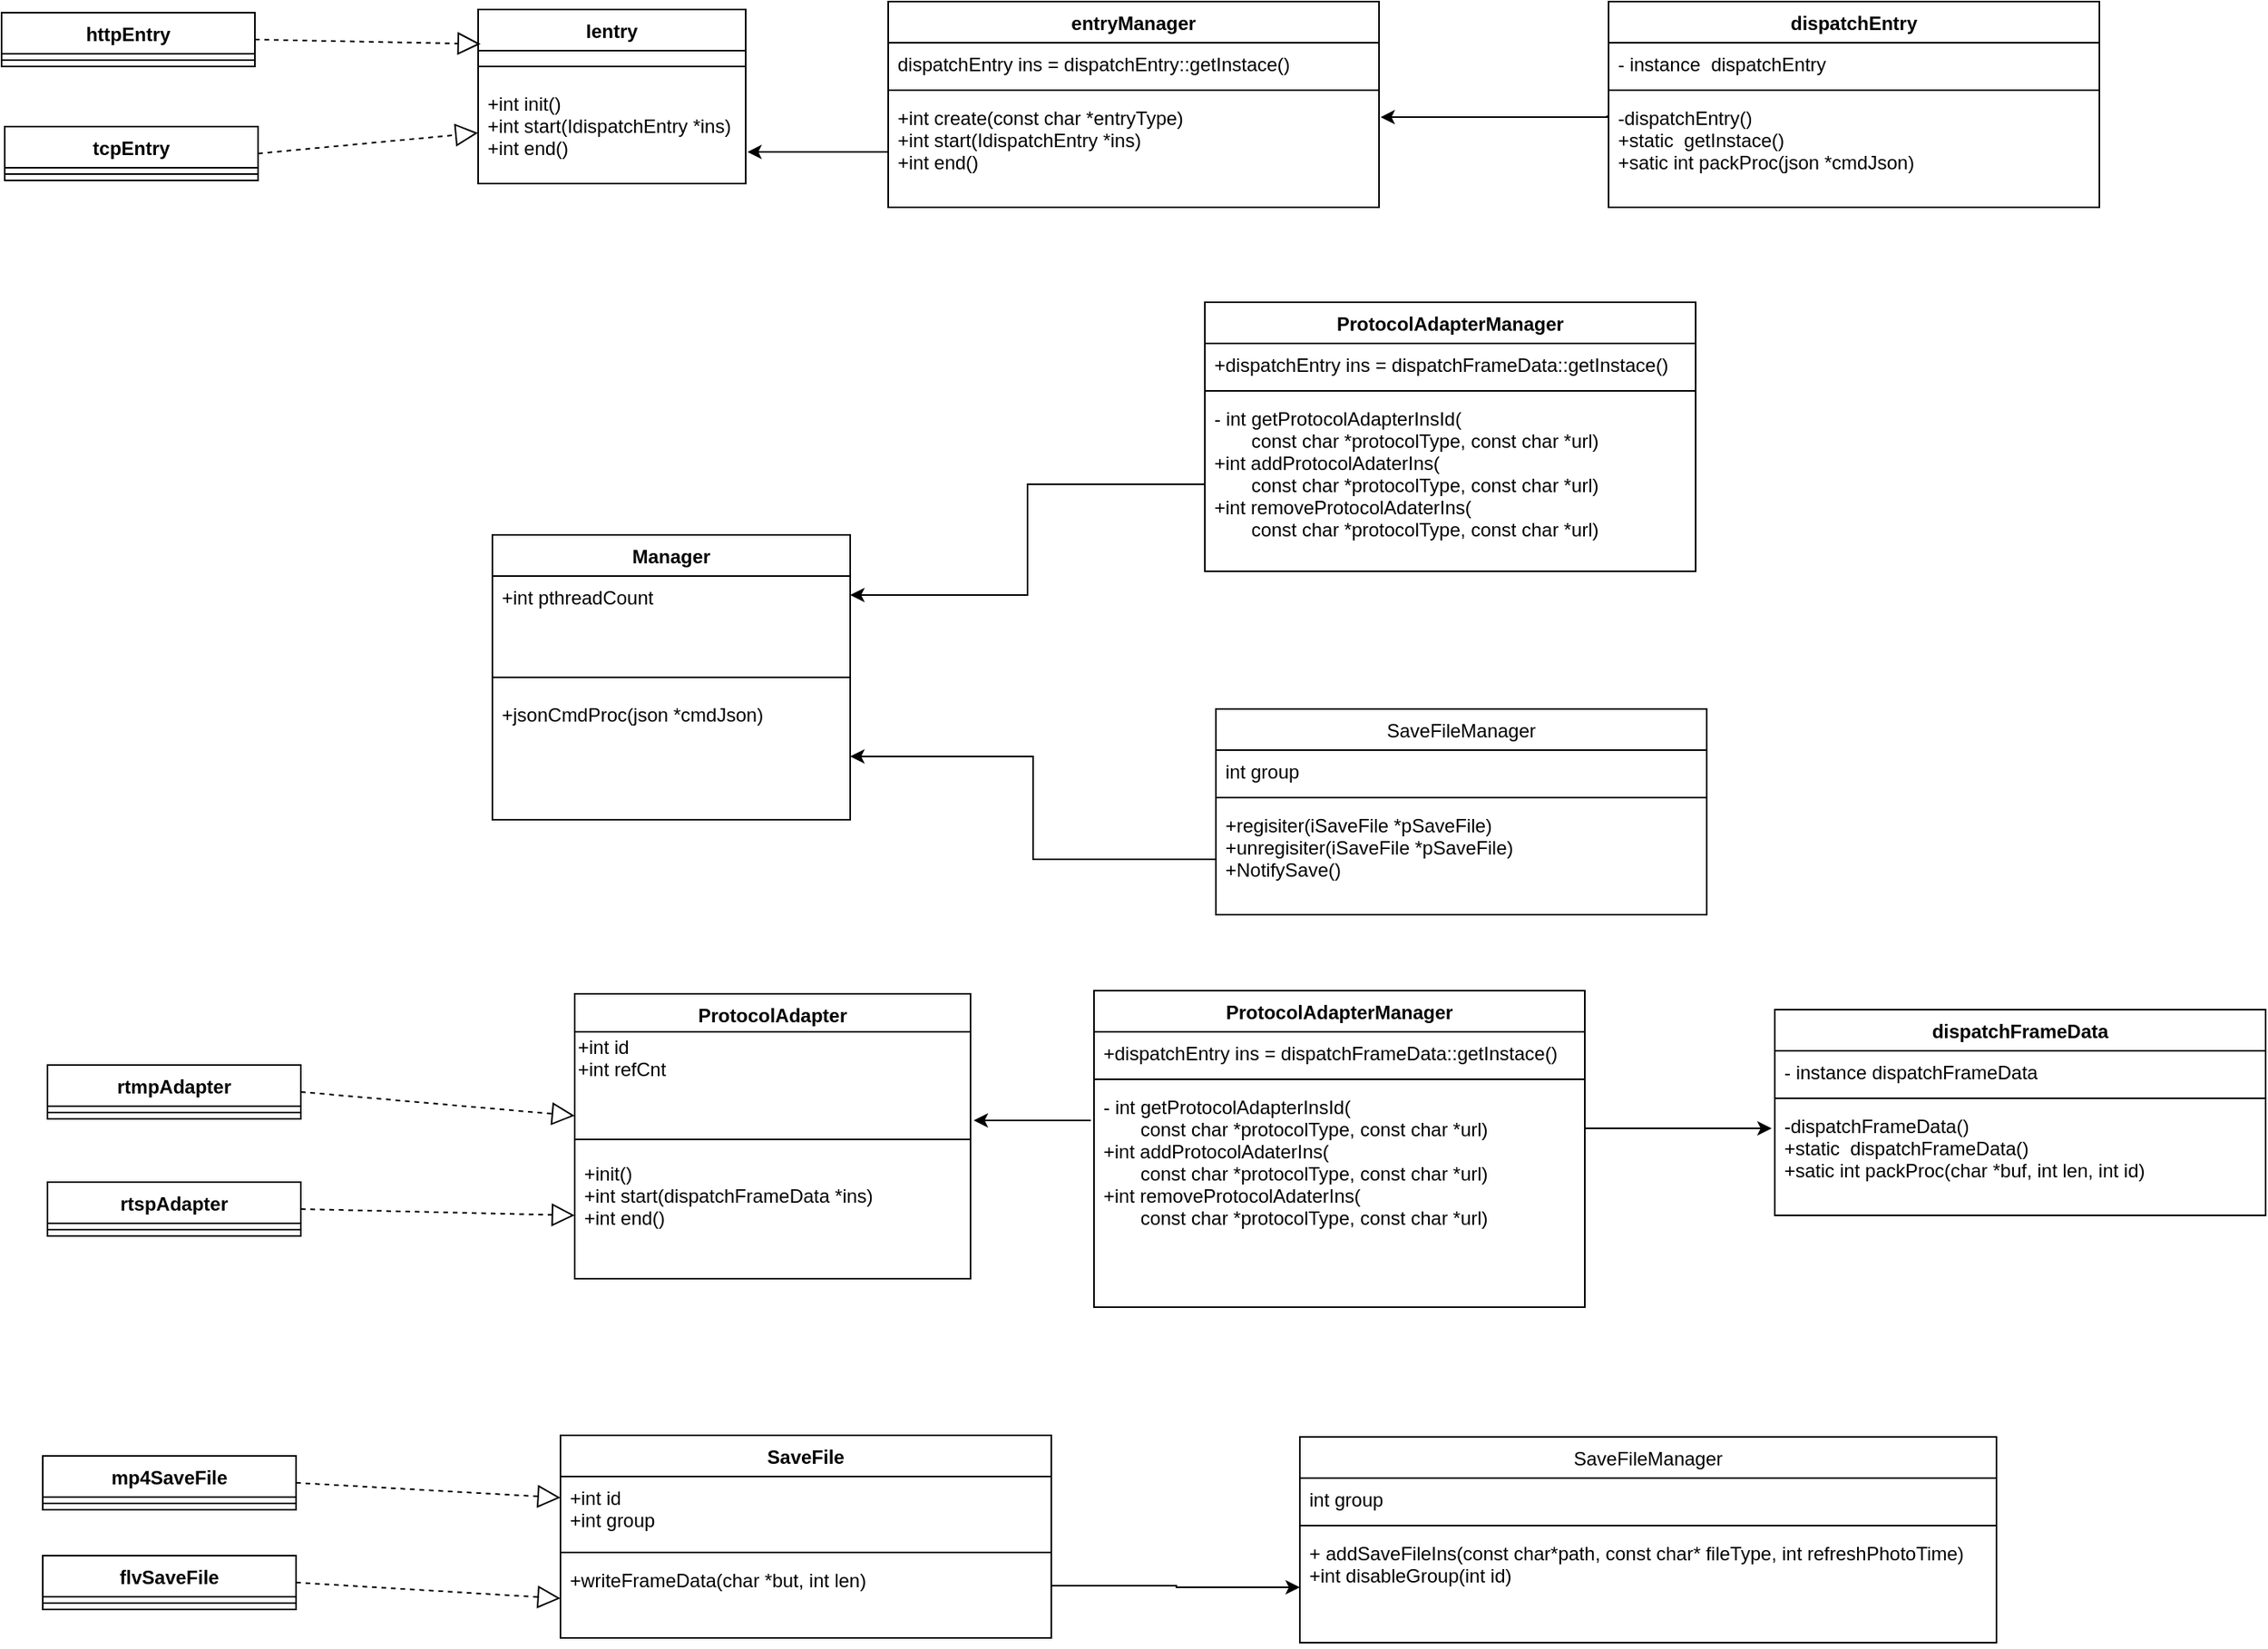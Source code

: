 <mxfile type="github" version="10.6.5"><diagram id="z9mPAAteEUhThnTqNwNB" name="ÃÂÃÂ§ÃÂÃÂ¬ÃÂÃÂ¬ 1 ÃÂÃÂ©ÃÂÃÂ¡ÃÂÃÂµ"><mxGraphModel grid="1" shadow="0" math="0" pageHeight="1169" pageWidth="827" pageScale="1" page="1" fold="1" arrows="1" connect="1" tooltips="1" guides="1" gridSize="10" dy="745" dx="1634"><root><mxCell id="0" /><mxCell id="1" parent="0" /><mxCell id="UEfZ8wBBxdb6GRik4k6D-34" style="swimlane;fontStyle=1;align=center;verticalAlign=top;childLayout=stackLayout;horizontal=1;startSize=24;horizontalStack=0;resizeParent=1;resizeParentMax=0;resizeLast=0;collapsible=1;marginBottom=0;" value="ProtocolAdapter&#10;" parent="1" vertex="1"><mxGeometry height="180" width="250" as="geometry" y="660" x="422" /></mxCell><mxCell id="clJC5E_MbhXfqj5_-sqf-13" style="text;html=1;resizable=0;points=[];autosize=1;align=left;verticalAlign=top;spacingTop=-4;" value="+int id&lt;br&gt;+int refCnt&lt;table&gt;&lt;tbody&gt;&lt;tr&gt;&lt;td&gt;&lt;br&gt;&lt;/td&gt;&lt;/tr&gt;&lt;/tbody&gt;&lt;/table&gt;&lt;br&gt;" parent="UEfZ8wBBxdb6GRik4k6D-34" vertex="1"><mxGeometry height="60" width="250" as="geometry" y="24" /></mxCell><mxCell id="UEfZ8wBBxdb6GRik4k6D-36" style="line;strokeWidth=1;fillColor=none;align=left;verticalAlign=middle;spacingTop=-1;spacingLeft=3;spacingRight=3;rotatable=0;labelPosition=right;points=[];portConstraint=eastwest;" value="" parent="UEfZ8wBBxdb6GRik4k6D-34" vertex="1"><mxGeometry height="16" width="250" as="geometry" y="84" /></mxCell><mxCell id="UEfZ8wBBxdb6GRik4k6D-37" style="text;strokeColor=none;fillColor=none;align=left;verticalAlign=top;spacingLeft=4;spacingRight=4;overflow=hidden;rotatable=0;points=[[0,0.5],[1,0.5]];portConstraint=eastwest;" value="+init()&#10;+int start(dispatchFrameData *ins)&#10;+int end()" parent="UEfZ8wBBxdb6GRik4k6D-34" vertex="1"><mxGeometry height="80" width="250" as="geometry" y="100" /></mxCell><mxCell id="UEfZ8wBBxdb6GRik4k6D-47" style="endArrow=block;dashed=1;endFill=0;endSize=12;html=1;exitX=1;exitY=0.5;exitDx=0;exitDy=0;entryX=0;entryY=0.5;entryDx=0;entryDy=0;" value="" parent="1" source="jZycAOeJuzSIiyM-q68W-5" edge="1" target="UEfZ8wBBxdb6GRik4k6D-37"><mxGeometry width="160" as="geometry" relative="1"><mxPoint as="sourcePoint" y="999" x="543" /><mxPoint as="targetPoint" y="859" x="439" /></mxGeometry></mxCell><mxCell id="jZycAOeJuzSIiyM-q68W-1" style="swimlane;fontStyle=1;align=center;verticalAlign=top;childLayout=stackLayout;horizontal=1;startSize=26;horizontalStack=0;resizeParent=1;resizeParentMax=0;resizeLast=0;collapsible=1;marginBottom=0;" value="rtmpAdapter&#10;" parent="1" vertex="1"><mxGeometry height="34" width="160" as="geometry" y="705" x="89" /></mxCell><mxCell id="jZycAOeJuzSIiyM-q68W-3" style="line;strokeWidth=1;fillColor=none;align=left;verticalAlign=middle;spacingTop=-1;spacingLeft=3;spacingRight=3;rotatable=0;labelPosition=right;points=[];portConstraint=eastwest;" value="" parent="jZycAOeJuzSIiyM-q68W-1" vertex="1"><mxGeometry height="8" width="160" as="geometry" y="26" /></mxCell><mxCell id="jZycAOeJuzSIiyM-q68W-5" style="swimlane;fontStyle=1;align=center;verticalAlign=top;childLayout=stackLayout;horizontal=1;startSize=26;horizontalStack=0;resizeParent=1;resizeParentMax=0;resizeLast=0;collapsible=1;marginBottom=0;" value="rtspAdapter&#10;" parent="1" vertex="1"><mxGeometry height="34" width="160" as="geometry" y="779" x="89" /></mxCell><mxCell id="jZycAOeJuzSIiyM-q68W-6" style="line;strokeWidth=1;fillColor=none;align=left;verticalAlign=middle;spacingTop=-1;spacingLeft=3;spacingRight=3;rotatable=0;labelPosition=right;points=[];portConstraint=eastwest;" value="" parent="jZycAOeJuzSIiyM-q68W-5" vertex="1"><mxGeometry height="8" width="160" as="geometry" y="26" /></mxCell><mxCell id="jZycAOeJuzSIiyM-q68W-7" style="endArrow=block;dashed=1;endFill=0;endSize=12;html=1;exitX=1;exitY=0.5;exitDx=0;exitDy=0;entryX=0;entryY=0.5;entryDx=0;entryDy=0;" value="" parent="1" source="jZycAOeJuzSIiyM-q68W-1" edge="1"><mxGeometry width="160" as="geometry" relative="1"><mxPoint as="sourcePoint" y="703.5" x="239" /><mxPoint as="targetPoint" y="737.034" x="421.966" /></mxGeometry></mxCell><mxCell id="jZycAOeJuzSIiyM-q68W-54" style="endArrow=block;dashed=1;endFill=0;endSize=12;html=1;exitX=1;exitY=0.5;exitDx=0;exitDy=0;entryX=0;entryY=0.5;entryDx=0;entryDy=0;" value="" parent="1" source="jZycAOeJuzSIiyM-q68W-57" edge="1" target="RFbePeW2nuMUF1lps9Fq-32"><mxGeometry width="160" as="geometry" relative="1"><mxPoint as="sourcePoint" y="1274" x="425" /><mxPoint as="targetPoint" y="1023" x="311" /></mxGeometry></mxCell><mxCell id="jZycAOeJuzSIiyM-q68W-55" style="swimlane;fontStyle=1;align=center;verticalAlign=top;childLayout=stackLayout;horizontal=1;startSize=26;horizontalStack=0;resizeParent=1;resizeParentMax=0;resizeLast=0;collapsible=1;marginBottom=0;" value="mp4SaveFile&#10;" parent="1" vertex="1"><mxGeometry height="34" width="160" as="geometry" y="952" x="86" /></mxCell><mxCell id="jZycAOeJuzSIiyM-q68W-56" style="line;strokeWidth=1;fillColor=none;align=left;verticalAlign=middle;spacingTop=-1;spacingLeft=3;spacingRight=3;rotatable=0;labelPosition=right;points=[];portConstraint=eastwest;" value="" parent="jZycAOeJuzSIiyM-q68W-55" vertex="1"><mxGeometry height="8" width="160" as="geometry" y="26" /></mxCell><mxCell id="jZycAOeJuzSIiyM-q68W-57" style="swimlane;fontStyle=1;align=center;verticalAlign=top;childLayout=stackLayout;horizontal=1;startSize=26;horizontalStack=0;resizeParent=1;resizeParentMax=0;resizeLast=0;collapsible=1;marginBottom=0;" value="flvSaveFile" parent="1" vertex="1"><mxGeometry height="34" width="160" as="geometry" y="1015" x="86" /></mxCell><mxCell id="jZycAOeJuzSIiyM-q68W-58" style="line;strokeWidth=1;fillColor=none;align=left;verticalAlign=middle;spacingTop=-1;spacingLeft=3;spacingRight=3;rotatable=0;labelPosition=right;points=[];portConstraint=eastwest;" value="" parent="jZycAOeJuzSIiyM-q68W-57" vertex="1"><mxGeometry height="8" width="160" as="geometry" y="26" /></mxCell><mxCell id="jZycAOeJuzSIiyM-q68W-59" style="endArrow=block;dashed=1;endFill=0;endSize=12;html=1;exitX=1;exitY=0.5;exitDx=0;exitDy=0;" value="" parent="1" source="jZycAOeJuzSIiyM-q68W-55" edge="1" target="RFbePeW2nuMUF1lps9Fq-30"><mxGeometry width="160" as="geometry" relative="1"><mxPoint as="sourcePoint" y="978.5" x="121" /><mxPoint as="targetPoint" y="1005" x="311" /></mxGeometry></mxCell><mxCell id="jZycAOeJuzSIiyM-q68W-66" style="swimlane;fontStyle=1;align=center;verticalAlign=top;childLayout=stackLayout;horizontal=1;startSize=26;horizontalStack=0;resizeParent=1;resizeParentMax=0;resizeLast=0;collapsible=1;marginBottom=0;" value="Manager" parent="1" vertex="1"><mxGeometry height="180" width="226" as="geometry" y="370" x="370" /></mxCell><mxCell id="jZycAOeJuzSIiyM-q68W-67" style="text;strokeColor=none;fillColor=none;align=left;verticalAlign=top;spacingLeft=4;spacingRight=4;overflow=hidden;rotatable=0;points=[[0,0.5],[1,0.5]];portConstraint=eastwest;" value="+int pthreadCount&#10;&#10;&#10;" parent="jZycAOeJuzSIiyM-q68W-66" vertex="1"><mxGeometry height="54" width="226" as="geometry" y="26" /></mxCell><mxCell id="jZycAOeJuzSIiyM-q68W-68" style="line;strokeWidth=1;fillColor=none;align=left;verticalAlign=middle;spacingTop=-1;spacingLeft=3;spacingRight=3;rotatable=0;labelPosition=right;points=[];portConstraint=eastwest;" value="" parent="jZycAOeJuzSIiyM-q68W-66" vertex="1"><mxGeometry height="20" width="226" as="geometry" y="80" /></mxCell><mxCell id="jZycAOeJuzSIiyM-q68W-69" style="text;strokeColor=none;fillColor=none;align=left;verticalAlign=top;spacingLeft=4;spacingRight=4;overflow=hidden;rotatable=0;points=[[0,0.5],[1,0.5]];portConstraint=eastwest;" value="+jsonCmdProc(json *cmdJson)&#10;" parent="jZycAOeJuzSIiyM-q68W-66" vertex="1"><mxGeometry height="80" width="226" as="geometry" y="100" /></mxCell><mxCell id="jZycAOeJuzSIiyM-q68W-76" style="swimlane;fontStyle=1;align=center;verticalAlign=top;childLayout=stackLayout;horizontal=1;startSize=26;horizontalStack=0;resizeParent=1;resizeParentMax=0;resizeLast=0;collapsible=1;marginBottom=0;" value="Ientry" parent="1" vertex="1"><mxGeometry height="110" width="169" as="geometry" y="38" x="361" /></mxCell><mxCell id="jZycAOeJuzSIiyM-q68W-78" style="line;strokeWidth=1;fillColor=none;align=left;verticalAlign=middle;spacingTop=-1;spacingLeft=3;spacingRight=3;rotatable=0;labelPosition=right;points=[];portConstraint=eastwest;" value="" parent="jZycAOeJuzSIiyM-q68W-76" vertex="1"><mxGeometry height="20" width="169" as="geometry" y="26" /></mxCell><mxCell id="jZycAOeJuzSIiyM-q68W-79" style="text;strokeColor=none;fillColor=none;align=left;verticalAlign=top;spacingLeft=4;spacingRight=4;overflow=hidden;rotatable=0;points=[[0,0.5],[1,0.5]];portConstraint=eastwest;" value="+int init()&#10;+int start(IdispatchEntry *ins)&#10;+int end()&#10;" parent="jZycAOeJuzSIiyM-q68W-76" vertex="1"><mxGeometry height="64" width="169" as="geometry" y="46" /></mxCell><mxCell id="jZycAOeJuzSIiyM-q68W-80" style="swimlane;fontStyle=1;align=center;verticalAlign=top;childLayout=stackLayout;horizontal=1;startSize=26;horizontalStack=0;resizeParent=1;resizeParentMax=0;resizeLast=0;collapsible=1;marginBottom=0;" value="httpEntry&#10;" parent="1" vertex="1"><mxGeometry height="34" width="160" as="geometry" y="40" x="60" /></mxCell><mxCell id="jZycAOeJuzSIiyM-q68W-81" style="line;strokeWidth=1;fillColor=none;align=left;verticalAlign=middle;spacingTop=-1;spacingLeft=3;spacingRight=3;rotatable=0;labelPosition=right;points=[];portConstraint=eastwest;" value="" parent="jZycAOeJuzSIiyM-q68W-80" vertex="1"><mxGeometry height="8" width="160" as="geometry" y="26" /></mxCell><mxCell id="jZycAOeJuzSIiyM-q68W-82" style="endArrow=block;dashed=1;endFill=0;endSize=12;html=1;exitX=1;exitY=0.5;exitDx=0;exitDy=0;entryX=0.009;entryY=0.198;entryDx=0;entryDy=0;entryPerimeter=0;" value="" parent="1" source="jZycAOeJuzSIiyM-q68W-80" edge="1" target="jZycAOeJuzSIiyM-q68W-76"><mxGeometry width="160" as="geometry" relative="1"><mxPoint as="sourcePoint" y="502" x="198" /><mxPoint as="targetPoint" y="80" x="381" /></mxGeometry></mxCell><mxCell id="jZycAOeJuzSIiyM-q68W-85" style="swimlane;fontStyle=1;align=center;verticalAlign=top;childLayout=stackLayout;horizontal=1;startSize=26;horizontalStack=0;resizeParent=1;resizeParentMax=0;resizeLast=0;collapsible=1;marginBottom=0;" value="tcpEntry&#10;" parent="1" vertex="1"><mxGeometry height="34" width="160" as="geometry" y="112" x="62" /></mxCell><mxCell id="jZycAOeJuzSIiyM-q68W-86" style="line;strokeWidth=1;fillColor=none;align=left;verticalAlign=middle;spacingTop=-1;spacingLeft=3;spacingRight=3;rotatable=0;labelPosition=right;points=[];portConstraint=eastwest;" value="" parent="jZycAOeJuzSIiyM-q68W-85" vertex="1"><mxGeometry height="8" width="160" as="geometry" y="26" /></mxCell><mxCell id="jZycAOeJuzSIiyM-q68W-88" style="endArrow=block;dashed=1;endFill=0;endSize=12;html=1;exitX=1;exitY=0.5;exitDx=0;exitDy=0;entryX=0;entryY=0.5;entryDx=0;entryDy=0;" value="" parent="1" source="jZycAOeJuzSIiyM-q68W-85" edge="1" target="jZycAOeJuzSIiyM-q68W-79"><mxGeometry width="160" as="geometry" relative="1"><mxPoint as="sourcePoint" y="160.172" x="220.034" /><mxPoint as="targetPoint" y="180.172" x="371.759" /></mxGeometry></mxCell><mxCell id="clJC5E_MbhXfqj5_-sqf-4" style="edgeStyle=orthogonalEdgeStyle;rounded=0;orthogonalLoop=1;jettySize=auto;html=1;entryX=1.006;entryY=0.688;entryDx=0;entryDy=0;entryPerimeter=0;" parent="1" source="RFbePeW2nuMUF1lps9Fq-9" edge="1" target="jZycAOeJuzSIiyM-q68W-79"><mxGeometry as="geometry" relative="1"><mxPoint as="sourcePoint" y="100" x="617" /><mxPoint as="targetPoint" y="100" x="530" /><Array as="points" /></mxGeometry></mxCell><mxCell id="clJC5E_MbhXfqj5_-sqf-20" style="swimlane;fontStyle=1;align=center;verticalAlign=top;childLayout=stackLayout;horizontal=1;startSize=26;horizontalStack=0;resizeParent=1;resizeParentMax=0;resizeLast=0;collapsible=1;marginBottom=0;" value="ProtocolAdapterManager&#10;" parent="1" vertex="1"><mxGeometry height="200" width="310" as="geometry" y="658" x="750" /></mxCell><mxCell id="clJC5E_MbhXfqj5_-sqf-21" style="text;strokeColor=none;fillColor=none;align=left;verticalAlign=top;spacingLeft=4;spacingRight=4;overflow=hidden;rotatable=0;points=[[0,0.5],[1,0.5]];portConstraint=eastwest;" value="+dispatchEntry ins = dispatchFrameData::getInstace()" parent="clJC5E_MbhXfqj5_-sqf-20" vertex="1"><mxGeometry height="26" width="310" as="geometry" y="26" /></mxCell><mxCell id="clJC5E_MbhXfqj5_-sqf-22" style="line;strokeWidth=1;fillColor=none;align=left;verticalAlign=middle;spacingTop=-1;spacingLeft=3;spacingRight=3;rotatable=0;labelPosition=right;points=[];portConstraint=eastwest;" value="" parent="clJC5E_MbhXfqj5_-sqf-20" vertex="1"><mxGeometry height="8" width="310" as="geometry" y="52" /></mxCell><mxCell id="clJC5E_MbhXfqj5_-sqf-23" style="text;strokeColor=none;fillColor=none;align=left;verticalAlign=top;spacingLeft=4;spacingRight=4;overflow=hidden;rotatable=0;points=[[0,0.5],[1,0.5]];portConstraint=eastwest;" value="- int getProtocolAdapterInsId(&#10;       const char *protocolType, const char *url)&#10;+int addProtocolAdaterIns(&#10;       const char *protocolType, const char *url)&#10;+int removeProtocolAdaterIns(&#10;       const char *protocolType, const char *url)" parent="clJC5E_MbhXfqj5_-sqf-20" vertex="1"><mxGeometry height="140" width="310" as="geometry" y="60" /></mxCell><mxCell id="clJC5E_MbhXfqj5_-sqf-24" style="edgeStyle=orthogonalEdgeStyle;rounded=0;orthogonalLoop=1;jettySize=auto;html=1;" parent="1" edge="1"><mxGeometry as="geometry" relative="1"><mxPoint as="sourcePoint" y="740" x="748" /><mxPoint as="targetPoint" y="740" x="674" /><Array as="points"><mxPoint y="740" x="748" /></Array></mxGeometry></mxCell><mxCell id="RFbePeW2nuMUF1lps9Fq-1" style="swimlane;fontStyle=1;align=center;verticalAlign=top;childLayout=stackLayout;horizontal=1;startSize=26;horizontalStack=0;resizeParent=1;resizeParentMax=0;resizeLast=0;collapsible=1;marginBottom=0;" value="dispatchEntry" parent="1" vertex="1"><mxGeometry height="130" width="310" as="geometry" y="33" x="1075" /></mxCell><mxCell id="RFbePeW2nuMUF1lps9Fq-2" style="text;strokeColor=none;fillColor=none;align=left;verticalAlign=top;spacingLeft=4;spacingRight=4;overflow=hidden;rotatable=0;points=[[0,0.5],[1,0.5]];portConstraint=eastwest;" value="- instance  dispatchEntry" parent="RFbePeW2nuMUF1lps9Fq-1" vertex="1"><mxGeometry height="26" width="310" as="geometry" y="26" /></mxCell><mxCell id="RFbePeW2nuMUF1lps9Fq-3" style="line;strokeWidth=1;fillColor=none;align=left;verticalAlign=middle;spacingTop=-1;spacingLeft=3;spacingRight=3;rotatable=0;labelPosition=right;points=[];portConstraint=eastwest;" value="" parent="RFbePeW2nuMUF1lps9Fq-1" vertex="1"><mxGeometry height="8" width="310" as="geometry" y="52" /></mxCell><mxCell id="RFbePeW2nuMUF1lps9Fq-4" style="text;strokeColor=none;fillColor=none;align=left;verticalAlign=top;spacingLeft=4;spacingRight=4;overflow=hidden;rotatable=0;points=[[0,0.5],[1,0.5]];portConstraint=eastwest;" value="-dispatchEntry()&#10;+static  getInstace()&#10;+satic int packProc(json *cmdJson)&#10;&#10;&#10;" parent="RFbePeW2nuMUF1lps9Fq-1" vertex="1"><mxGeometry height="70" width="310" as="geometry" y="60" /></mxCell><mxCell id="RFbePeW2nuMUF1lps9Fq-6" style="swimlane;fontStyle=1;align=center;verticalAlign=top;childLayout=stackLayout;horizontal=1;startSize=26;horizontalStack=0;resizeParent=1;resizeParentMax=0;resizeLast=0;collapsible=1;marginBottom=0;" value="entryManager" parent="1" vertex="1"><mxGeometry height="130" width="310" as="geometry" y="33" x="620" /></mxCell><mxCell id="RFbePeW2nuMUF1lps9Fq-7" style="text;strokeColor=none;fillColor=none;align=left;verticalAlign=top;spacingLeft=4;spacingRight=4;overflow=hidden;rotatable=0;points=[[0,0.5],[1,0.5]];portConstraint=eastwest;" value="dispatchEntry ins = dispatchEntry::getInstace()" parent="RFbePeW2nuMUF1lps9Fq-6" vertex="1"><mxGeometry height="26" width="310" as="geometry" y="26" /></mxCell><mxCell id="RFbePeW2nuMUF1lps9Fq-8" style="line;strokeWidth=1;fillColor=none;align=left;verticalAlign=middle;spacingTop=-1;spacingLeft=3;spacingRight=3;rotatable=0;labelPosition=right;points=[];portConstraint=eastwest;" value="" parent="RFbePeW2nuMUF1lps9Fq-6" vertex="1"><mxGeometry height="8" width="310" as="geometry" y="52" /></mxCell><mxCell id="RFbePeW2nuMUF1lps9Fq-9" style="text;strokeColor=none;fillColor=none;align=left;verticalAlign=top;spacingLeft=4;spacingRight=4;overflow=hidden;rotatable=0;points=[[0,0.5],[1,0.5]];portConstraint=eastwest;" value="+int create(const char *entryType)&#10;+int start(IdispatchEntry *ins)&#10;+int end()&#10;&#10;&#10;" parent="RFbePeW2nuMUF1lps9Fq-6" vertex="1"><mxGeometry height="70" width="310" as="geometry" y="60" /></mxCell><mxCell id="RFbePeW2nuMUF1lps9Fq-10" style="edgeStyle=orthogonalEdgeStyle;rounded=0;orthogonalLoop=1;jettySize=auto;html=1;entryX=1.003;entryY=0.186;entryDx=0;entryDy=0;entryPerimeter=0;exitX=-0.003;exitY=0.171;exitDx=0;exitDy=0;exitPerimeter=0;" parent="1" source="RFbePeW2nuMUF1lps9Fq-4" edge="1" target="RFbePeW2nuMUF1lps9Fq-9"><mxGeometry as="geometry" relative="1"><mxPoint as="sourcePoint" y="138" x="630" /><mxPoint as="targetPoint" y="138" x="541" /><Array as="points"><mxPoint y="106" x="1074" /></Array></mxGeometry></mxCell><mxCell id="RFbePeW2nuMUF1lps9Fq-11" style="swimlane;fontStyle=1;align=center;verticalAlign=top;childLayout=stackLayout;horizontal=1;startSize=26;horizontalStack=0;resizeParent=1;resizeParentMax=0;resizeLast=0;collapsible=1;marginBottom=0;" value="dispatchFrameData" parent="1" vertex="1"><mxGeometry height="130" width="310" as="geometry" y="670" x="1180" /></mxCell><mxCell id="RFbePeW2nuMUF1lps9Fq-12" style="text;strokeColor=none;fillColor=none;align=left;verticalAlign=top;spacingLeft=4;spacingRight=4;overflow=hidden;rotatable=0;points=[[0,0.5],[1,0.5]];portConstraint=eastwest;" value="- instance dispatchFrameData" parent="RFbePeW2nuMUF1lps9Fq-11" vertex="1"><mxGeometry height="26" width="310" as="geometry" y="26" /></mxCell><mxCell id="RFbePeW2nuMUF1lps9Fq-13" style="line;strokeWidth=1;fillColor=none;align=left;verticalAlign=middle;spacingTop=-1;spacingLeft=3;spacingRight=3;rotatable=0;labelPosition=right;points=[];portConstraint=eastwest;" value="" parent="RFbePeW2nuMUF1lps9Fq-11" vertex="1"><mxGeometry height="8" width="310" as="geometry" y="52" /></mxCell><mxCell id="RFbePeW2nuMUF1lps9Fq-14" style="text;strokeColor=none;fillColor=none;align=left;verticalAlign=top;spacingLeft=4;spacingRight=4;overflow=hidden;rotatable=0;points=[[0,0.5],[1,0.5]];portConstraint=eastwest;" value="-dispatchFrameData()&#10;+static  dispatchFrameData()&#10;+satic int packProc(char *buf, int len, int id)&#10;&#10;&#10;" parent="RFbePeW2nuMUF1lps9Fq-11" vertex="1"><mxGeometry height="70" width="310" as="geometry" y="60" /></mxCell><mxCell id="RFbePeW2nuMUF1lps9Fq-15" style="edgeStyle=orthogonalEdgeStyle;rounded=0;orthogonalLoop=1;jettySize=auto;html=1;" parent="1" source="clJC5E_MbhXfqj5_-sqf-23" edge="1"><mxGeometry as="geometry" relative="1"><mxPoint as="sourcePoint" y="744" x="759" /><mxPoint as="targetPoint" y="745" x="1178" /><Array as="points"><mxPoint y="745" x="1178" /></Array></mxGeometry></mxCell><mxCell id="RFbePeW2nuMUF1lps9Fq-22" style="edgeStyle=orthogonalEdgeStyle;rounded=0;orthogonalLoop=1;jettySize=auto;html=1;entryX=1;entryY=0.222;entryDx=0;entryDy=0;entryPerimeter=0;" parent="1" source="RFbePeW2nuMUF1lps9Fq-19" edge="1" target="jZycAOeJuzSIiyM-q68W-67"><mxGeometry as="geometry" relative="1" /></mxCell><mxCell id="RFbePeW2nuMUF1lps9Fq-16" style="swimlane;fontStyle=1;align=center;verticalAlign=top;childLayout=stackLayout;horizontal=1;startSize=26;horizontalStack=0;resizeParent=1;resizeParentMax=0;resizeLast=0;collapsible=1;marginBottom=0;" value="ProtocolAdapterManager&#10;" parent="1" vertex="1"><mxGeometry height="170" width="310" as="geometry" y="223" x="820" /></mxCell><mxCell id="RFbePeW2nuMUF1lps9Fq-17" style="text;strokeColor=none;fillColor=none;align=left;verticalAlign=top;spacingLeft=4;spacingRight=4;overflow=hidden;rotatable=0;points=[[0,0.5],[1,0.5]];portConstraint=eastwest;" value="+dispatchEntry ins = dispatchFrameData::getInstace()" parent="RFbePeW2nuMUF1lps9Fq-16" vertex="1"><mxGeometry height="26" width="310" as="geometry" y="26" /></mxCell><mxCell id="RFbePeW2nuMUF1lps9Fq-18" style="line;strokeWidth=1;fillColor=none;align=left;verticalAlign=middle;spacingTop=-1;spacingLeft=3;spacingRight=3;rotatable=0;labelPosition=right;points=[];portConstraint=eastwest;" value="" parent="RFbePeW2nuMUF1lps9Fq-16" vertex="1"><mxGeometry height="8" width="310" as="geometry" y="52" /></mxCell><mxCell id="RFbePeW2nuMUF1lps9Fq-19" style="text;strokeColor=none;fillColor=none;align=left;verticalAlign=top;spacingLeft=4;spacingRight=4;overflow=hidden;rotatable=0;points=[[0,0.5],[1,0.5]];portConstraint=eastwest;" value="- int getProtocolAdapterInsId(&#10;       const char *protocolType, const char *url)&#10;+int addProtocolAdaterIns(&#10;       const char *protocolType, const char *url)&#10;+int removeProtocolAdaterIns(&#10;       const char *protocolType, const char *url)" parent="RFbePeW2nuMUF1lps9Fq-16" vertex="1"><mxGeometry height="110" width="310" as="geometry" y="60" /></mxCell><mxCell id="RFbePeW2nuMUF1lps9Fq-24" style="swimlane;fontStyle=0;align=center;verticalAlign=top;childLayout=stackLayout;horizontal=1;startSize=26;horizontalStack=0;resizeParent=1;resizeParentMax=0;resizeLast=0;collapsible=1;marginBottom=0;" value="SaveFileManager&#10;" parent="1" vertex="1"><mxGeometry height="130" width="440" as="geometry" y="940" x="880" /></mxCell><mxCell id="RFbePeW2nuMUF1lps9Fq-25" style="text;strokeColor=none;fillColor=none;align=left;verticalAlign=top;spacingLeft=4;spacingRight=4;overflow=hidden;rotatable=0;points=[[0,0.5],[1,0.5]];portConstraint=eastwest;" value="int group&#10;" parent="RFbePeW2nuMUF1lps9Fq-24" vertex="1"><mxGeometry height="26" width="440" as="geometry" y="26" /></mxCell><mxCell id="RFbePeW2nuMUF1lps9Fq-26" style="line;strokeWidth=1;fillColor=none;align=left;verticalAlign=middle;spacingTop=-1;spacingLeft=3;spacingRight=3;rotatable=0;labelPosition=right;points=[];portConstraint=eastwest;" value="" parent="RFbePeW2nuMUF1lps9Fq-24" vertex="1"><mxGeometry height="8" width="440" as="geometry" y="52" /></mxCell><mxCell id="RFbePeW2nuMUF1lps9Fq-27" style="text;strokeColor=none;fillColor=none;align=left;verticalAlign=top;spacingLeft=4;spacingRight=4;overflow=hidden;rotatable=0;points=[[0,0.5],[1,0.5]];portConstraint=eastwest;" value="+ addSaveFileIns(const char*path, const char* fileType, int refreshPhotoTime)&#10;+int disableGroup(int id)&#10;" parent="RFbePeW2nuMUF1lps9Fq-24" vertex="1"><mxGeometry height="70" width="440" as="geometry" y="60" /></mxCell><mxCell id="RFbePeW2nuMUF1lps9Fq-29" style="swimlane;fontStyle=1;align=center;verticalAlign=top;childLayout=stackLayout;horizontal=1;startSize=26;horizontalStack=0;resizeParent=1;resizeParentMax=0;resizeLast=0;collapsible=1;marginBottom=0;" value="SaveFile&#10;" parent="1" vertex="1"><mxGeometry height="128" width="310" as="geometry" y="939" x="413" /></mxCell><mxCell id="RFbePeW2nuMUF1lps9Fq-30" style="text;strokeColor=none;fillColor=none;align=left;verticalAlign=top;spacingLeft=4;spacingRight=4;overflow=hidden;rotatable=0;points=[[0,0.5],[1,0.5]];portConstraint=eastwest;" value="+int id&#10;+int group&#10;&#10;" parent="RFbePeW2nuMUF1lps9Fq-29" vertex="1"><mxGeometry height="44" width="310" as="geometry" y="26" /></mxCell><mxCell id="RFbePeW2nuMUF1lps9Fq-31" style="line;strokeWidth=1;fillColor=none;align=left;verticalAlign=middle;spacingTop=-1;spacingLeft=3;spacingRight=3;rotatable=0;labelPosition=right;points=[];portConstraint=eastwest;" value="" parent="RFbePeW2nuMUF1lps9Fq-29" vertex="1"><mxGeometry height="8" width="310" as="geometry" y="70" /></mxCell><mxCell id="RFbePeW2nuMUF1lps9Fq-32" style="text;strokeColor=none;fillColor=none;align=left;verticalAlign=top;spacingLeft=4;spacingRight=4;overflow=hidden;rotatable=0;points=[[0,0.5],[1,0.5]];portConstraint=eastwest;" value="+writeFrameData(char *but, int len)&#10;" parent="RFbePeW2nuMUF1lps9Fq-29" vertex="1"><mxGeometry height="50" width="310" as="geometry" y="78" /></mxCell><mxCell id="RFbePeW2nuMUF1lps9Fq-33" style="edgeStyle=orthogonalEdgeStyle;rounded=0;orthogonalLoop=1;jettySize=auto;html=1;exitX=1;exitY=0.5;exitDx=0;exitDy=0;entryX=0;entryY=0.5;entryDx=0;entryDy=0;" parent="1" source="RFbePeW2nuMUF1lps9Fq-32" edge="1" target="RFbePeW2nuMUF1lps9Fq-27"><mxGeometry as="geometry" relative="1"><Array as="points"><mxPoint y="1034" x="802" /><mxPoint y="1035" x="802" /></Array></mxGeometry></mxCell><mxCell id="RFbePeW2nuMUF1lps9Fq-34" style="swimlane;fontStyle=0;align=center;verticalAlign=top;childLayout=stackLayout;horizontal=1;startSize=26;horizontalStack=0;resizeParent=1;resizeParentMax=0;resizeLast=0;collapsible=1;marginBottom=0;" value="SaveFileManager&#10;" parent="1" vertex="1"><mxGeometry height="130" width="310" as="geometry" y="480" x="827" /></mxCell><mxCell id="RFbePeW2nuMUF1lps9Fq-35" style="text;strokeColor=none;fillColor=none;align=left;verticalAlign=top;spacingLeft=4;spacingRight=4;overflow=hidden;rotatable=0;points=[[0,0.5],[1,0.5]];portConstraint=eastwest;" value="int group&#10;" parent="RFbePeW2nuMUF1lps9Fq-34" vertex="1"><mxGeometry height="26" width="310" as="geometry" y="26" /></mxCell><mxCell id="RFbePeW2nuMUF1lps9Fq-36" style="line;strokeWidth=1;fillColor=none;align=left;verticalAlign=middle;spacingTop=-1;spacingLeft=3;spacingRight=3;rotatable=0;labelPosition=right;points=[];portConstraint=eastwest;" value="" parent="RFbePeW2nuMUF1lps9Fq-34" vertex="1"><mxGeometry height="8" width="310" as="geometry" y="52" /></mxCell><mxCell id="RFbePeW2nuMUF1lps9Fq-37" style="text;strokeColor=none;fillColor=none;align=left;verticalAlign=top;spacingLeft=4;spacingRight=4;overflow=hidden;rotatable=0;points=[[0,0.5],[1,0.5]];portConstraint=eastwest;" value="+regisiter(iSaveFile *pSaveFile)&#10;+unregisiter(iSaveFile *pSaveFile)&#10;+NotifySave()" parent="RFbePeW2nuMUF1lps9Fq-34" vertex="1"><mxGeometry height="70" width="310" as="geometry" y="60" /></mxCell><mxCell id="RFbePeW2nuMUF1lps9Fq-39" style="edgeStyle=orthogonalEdgeStyle;rounded=0;orthogonalLoop=1;jettySize=auto;html=1;exitX=0;exitY=0.5;exitDx=0;exitDy=0;entryX=1;entryY=0.5;entryDx=0;entryDy=0;" parent="1" source="RFbePeW2nuMUF1lps9Fq-37" edge="1" target="jZycAOeJuzSIiyM-q68W-69"><mxGeometry as="geometry" relative="1" /></mxCell></root></mxGraphModel></diagram></mxfile>
